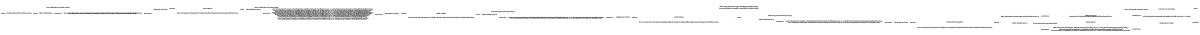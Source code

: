 digraph IKE_RESPONDER{
rankdir = LR;
size = "8,5"
node [shape = circle, label="ike_responder_idle"] ike_responder_idle;
node [shape = circle, label="ike_responder_idle"] ike_responder_failed;
node [shape = circle, label="ike_responder_sa_init"] ike_responder_sa_init;
node [shape = circle, label="ike_responder_sa_init_request_wait"] ike_responder_sa_init_request_wait;
node [shape = circle, label="ike_responder_sa_init_response_sent"] ike_responder_sa_init_response_sent;
node [shape = circle, label="ike_responder_sa_init_done"] ike_responder_sa_init_done;
node [shape = circle, label="ike_responder_auth_1"] ike_responder_auth_1;
node [shape = circle, label="ike_responder_auth_1_request_wait"] ike_responder_auth_1_request_wait;
node [shape = circle, label="ike_responder_auth_1_response_sent"] ike_responder_auth_1_response_sent;
node [shape = circle, label="ike_responder_auth_1_done"] ike_responder_auth_1_done;
node [shape = circle, label="ike_responder_auth_2"] ike_responder_auth_2;
node [shape = circle, label="ike_responder_auth_2_request_wait"] ike_responder_auth_2_request_wait;
node [shape = circle, label="ike_responder_auth_2_response_sent"] ike_responder_auth_2_response_sent;
node [shape = circle, label="ike_responder_auth_2_done"] ike_responder_auth_2_done;
node [shape = circle, label="ike_responder_auth_3"] ike_responder_auth_3;
node [shape = circle, label="ike_responder_auth_3_request_wait"] ike_responder_auth_3_request_wait;
node [shape = circle, label="ike_responder_auth_3_response_sent"] ike_responder_auth_3_response_sent;
node [shape = circle, label="ike_responder_auth_3_done"] ike_responder_auth_3_done;
node [shape = circle, label="ike_responder_keepalive"] ike_responder_keepalive;
node [shape = circle, label="ike_responder_keepalive_request_sent"] ike_responder_keepalive_request_sent;
node [shape = circle, label="ike_responder_keepalive_response_wait"] ike_responder_keepalive_response_wait;
node [shape = circle, label="ike_responder_keepalive_request_wait"] ike_responder_keepalive_request_wait;
node [shape = circle, label="ike_responder_keepalive_response_sent"] ike_responder_keepalive_response_sent;
node [shape = circle, label="ike_responder_keepalive_done"] ike_responder_keepalive_done;

//initial_state: ike_responder_idle
//state variables: internal_ike_udp{send_ike_initiator_packet, send_ike_responder_packet, null}<null>; internal_ike_sip{child_sa_established, null}<null>; ike_exchange_start{true, false}<false>; my_retransmission_needed{true, false}<false>; role{requester, responder, null}<null>; dynamic_update_enabled{true, false}<false>; ike_sa_established{true, false}<false>; child_sa_established{true, false}<false>; my_last_sent_ike_msg{ike_sa_init, ike_auth_1, ike_auth_2, ike_auth_3, ike_keepalive, null}<null>; my_last_rcvd_ike_msg{ike_sa_init, ike_auth_1, ike_auth_2, ike_auth_3, ike_keepalive, null}<null>; my_last_sent_payload{configuration, certificate_and_authentication_and_eap-request-aka-challenge, authentication_eap-request-aka-challenge, eap-request-aka-challenge, eap-success, authentication, configuration_and_authentication, null}<null>; my_last_rcvd_payload{configuration, configuration_and_certreq, eap-response-aka-challenge, authentication, null}<null>;
//number variables: my_imid{0, 8}<0, ((my_imid+1) mod 8)>; my_rmid{0, 8}<0, ((my_rmid+1) mod 8)>; rnum{0, 3}<0, rnum+1>; iip{0, 5}<0, rcvd_src_addr>;
//define: check_other_rmid := (other_rmid=my_rmid); check_other_imid := (other_imid=((my_imid+1) mod 8)); check_retransmission := (other_imid=my_imid); check_trials := rnum>1;

// IKE_SA_INIT
ike_responder_idle -> ike_responder_sa_init [label = "internal_udp_ike=ready / internal_ike_udp=null, internal_ike_sip=null, ike_exchange_start=true, my_imid=0, my_rmid=0"]
ike_responder_sa_init -> ike_responder_sa_init_request_wait [label = "ike_exchange_start / ike_exchange_start=false, role=responder"]
ike_responder_sa_init_request_wait -> ike_responder_sa_init_response_sent [label = "other_imid=0 & internal_udp_ike=rcvd_ike_packet & rcvd_src_addr!=ue_uip & eip=ue_eip & other_last_sent_ike_msg=ike_sa_init / my_last_rcvd_ike_msg=ike_sa_init, my_last_rcvd_payload=null, dynamic_update_enabled=true, iip=rcvd_src_addr, ike_sa_established=true, internal_ike_udp=send_ike_responder_packet, my_last_sent_ike_msg=ike_sa_init, internal_udp_ike=null"]
ike_responder_sa_init_request_wait -> ike_responder_sa_init_response_sent [label = "other_imid=0 & internal_udp_ike=rcvd_ike_packet & rcvd_src_addr=ue_uip & other_last_sent_ike_msg=ike_sa_init / my_last_rcvd_ike_msg=ike_sa_init, my_last_rcvd_payload=null, iip=rcvd_src_addr, ike_sa_established=true, internal_ike_udp=send_ike_responder_packet, my_last_sent_ike_msg=ike_sa_init, internal_udp_ike=null"]
ike_responder_sa_init_request_wait -> ike_responder_sa_init_request_wait [label = "other_imid!=0 & internal_udp_ike=rcvd_ike_packet / other_retransmission_needed=true, internal_udp_ike=null"]
ike_responder_sa_init_response_sent -> ike_responder_sa_init_done [label = "internal_udp_ike=sent_ike_packet / role=null, internal_udp_ike=null"]

// IKE AUTH 1
ike_responder_sa_init_done -> ike_responder_auth_1 [label = "!ike_exchange_start / ike_exchange_start=true"]
ike_responder_auth_1 -> ike_responder_auth_1_request_wait [label = "ike_exchange_start / ike_exchange_start=false, role=responder, rnum=0"]
ike_responder_auth_1_request_wait -> ike_responder_sa_init_response_sent [label = "check_retransmission & internal_udp_ike=rcvd_ike_packet & other_last_sent_ike_msg=ike_sa_init / my_last_rcvd_ike_msg=ike_sa_init, my_last_rcvd_payload=null, internal_ike_udp=send_ike_responder_packet, my_last_sent_ike_msg=ike_sa_init, my_last_sent_payload=null, internal_udp_ike=null"]
// dynamic update enabled + cfgrequest/certreq -> cert/auth/eap-request-aka-challenge
ike_responder_auth_1_request_wait -> ike_responder_auth_1_response_sent [label = "check_other_imid & internal_udp_ike=rcvd_ike_packet & other_last_sent_ike_msg=ike_auth_1 & other_last_sent_payload=configuration_and_certreq & dynamic_update_enabled / my_last_rcvd_ike_msg=ike_auth_1, my_last_rcvd_payload=configuration, my_imid=((my_imid+1) mod 8), iip=rcvd_src_addr, internal_ike_udp=send_ike_responder_packet, my_last_sent_ike_msg=ike_auth_1, my_last_sent_payload=certificate_authentication_eap-request-aka-challenge, internal_udp_ike=null"]
// dynamic update enabled + cfgrequest/certreq -> auth/eap-request-aka-challenge
ike_responder_auth_1_request_wait -> ike_responder_auth_1_response_sent [label = "check_other_imid & internal_udp_ike=rcvd_ike_packet & other_last_sent_ike_msg=ike_auth_1 & other_last_sent_payload=configuration_and_certreq & dynamic_update_enabled / my_last_rcvd_ike_msg=ike_auth_1, my_last_rcvd_payload=configuration, my_imid=((my_imid+1) mod 8), iip=rcvd_src_addr, internal_ike_udp=send_ike_responder_packet, my_last_sent_ike_msg=ike_auth_1, my_last_sent_payload=authentication_eap-request-aka-challenge, internal_udp_ike=null"]
// dynamic update enabled + cfgrequest/certreq -> eap-request-aka-challenge
ike_responder_auth_1_request_wait -> ike_responder_auth_1_response_sent [label = "check_other_imid & internal_udp_ike=rcvd_ike_packet & other_last_sent_ike_msg=ike_auth_1 & other_last_sent_payload=configuration_and_certreq & dynamic_update_enabled / my_last_rcvd_ike_msg=ike_auth_1, my_last_rcvd_payload=configuration, my_imid=((my_imid+1) mod 8), iip=rcvd_src_addr, internal_ike_udp=send_ike_responder_packet, my_last_sent_ike_msg=ike_auth_1, my_last_sent_payload=eap-request-aka-challenge, internal_udp_ike=null"]
// !dynamic update enabled + cfgrequest/certreq -> cert/auth/eap-request-aka-challenge
ike_responder_auth_1_request_wait -> ike_responder_auth_1_response_sent [label = "check_other_imid & internal_udp_ike=rcvd_ike_packet & other_last_sent_ike_msg=ike_auth_1 & other_last_sent_payload=configuration_and_certreq & !dynamic_update_enabled / my_last_rcvd_ike_msg=ike_auth_1, my_last_rcvd_payload=configuration, my_imid=((my_imid+1) mod 8), iip=rcvd_src_addr, internal_ike_udp=send_ike_responder_packet, my_last_sent_ike_msg=ike_auth_1, my_last_sent_payload=certificate_authentication_eap-request-aka-challenge, internal_udp_ike=null"]
// !dynamic update enabled + cfgrequest/certreq -> auth/eap-request-aka-challenge
ike_responder_auth_1_request_wait -> ike_responder_auth_1_response_sent [label = "check_other_imid & internal_udp_ike=rcvd_ike_packet & other_last_sent_ike_msg=ike_auth_1 & other_last_sent_payload=configuration_and_certreq & !dynamic_update_enabled / my_last_rcvd_ike_msg=ike_auth_1, my_last_rcvd_payload=configuration, my_imid=((my_imid+1) mod 8), iip=rcvd_src_addr, internal_ike_udp=send_ike_responder_packet, my_last_sent_ike_msg=ike_auth_1, my_last_sent_payload=authentication_eap-request-aka-challenge, internal_udp_ike=null"]
// !dynamic update enabled + cfgrequest/certreq -> eap-request-aka-challenge
ike_responder_auth_1_request_wait -> ike_responder_auth_1_response_sent [label = "check_other_imid & internal_udp_ike=rcvd_ike_packet & other_last_sent_ike_msg=ike_auth_1 & other_last_sent_payload=configuration_and_certreq & !dynamic_update_enabled / my_last_rcvd_ike_msg=ike_auth_1, my_last_rcvd_payload=configuration, my_imid=((my_imid+1) mod 8), iip=rcvd_src_addr, internal_ike_udp=send_ike_responder_packet, my_last_sent_ike_msg=ike_auth_1, my_last_sent_payload=eap-request-aka-challenge, internal_udp_ike=null"]
// dynamic update enabled + cfgrequest -> auth/eap-request-aka-challenge
ike_responder_auth_1_request_wait -> ike_responder_auth_1_response_sent [label = "check_other_imid & internal_udp_ike=rcvd_ike_packet & other_last_sent_ike_msg=ike_auth_1 & other_last_sent_payload=configuration & dynamic_update_enabled / my_last_rcvd_ike_msg=ike_auth_1, my_last_rcvd_payload=configuration, my_imid=((my_imid+1) mod 8), internal_ike_udp=send_ike_responder_packet, my_last_sent_ike_msg=ike_auth_1, my_last_sent_payload=authentication_eap-request-aka-challenge, internal_udp_ike=null"]
// dynamic update enabled + cfgrequest -> eap-request-aka-challenge
ike_responder_auth_1_request_wait -> ike_responder_auth_1_response_sent [label = "check_other_imid & internal_udp_ike=rcvd_ike_packet & other_last_sent_ike_msg=ike_auth_1 & other_last_sent_payload=configuration & dynamic_update_enabled / my_last_rcvd_ike_msg=ike_auth_1, my_last_rcvd_payload=configuration, my_imid=((my_imid+1) mod 8), internal_ike_udp=send_ike_responder_packet, my_last_sent_ike_msg=ike_auth_1, my_last_sent_payload=eap-request-aka-challenge, internal_udp_ike=null"]
// dynamic update enabled + cfgrequest -> failed
ike_responder_auth_1_request_wait -> ike_responder_failed [label = "check_other_imid & internal_udp_ike=rcvd_ike_packet & other_last_sent_ike_msg=ike_auth_1 & other_last_sent_payload=configuration & dynamic_update_enabled / internal_udp_ike=null"]
// !dynamic update enabled + cfgrequest -> auth/eap-request-aka-challenge
ike_responder_auth_1_request_wait -> ike_responder_auth_1_response_sent [label = "check_other_imid & internal_udp_ike=rcvd_ike_packet & other_last_sent_ike_msg=ike_auth_1 & other_last_sent_payload=configuration & !dynamic_update_enabled / my_last_rcvd_ike_msg=ike_auth_1, my_last_rcvd_payload=configuration, my_imid=((my_imid+1) mod 8), internal_ike_udp=send_ike_responder_packet, my_last_sent_ike_msg=ike_auth_1, my_last_sent_payload=authentication_eap-request-aka-challenge, internal_udp_ike=null"]
// !dynamic update enabled + cfgrequest -> eap-request-aka-challenge
ike_responder_auth_1_request_wait -> ike_responder_auth_1_response_sent [label = "check_other_imid & internal_udp_ike=rcvd_ike_packet & other_last_sent_ike_msg=ike_auth_1 & other_last_sent_payload=configuration & !dynamic_update_enabled / my_last_rcvd_ike_msg=ike_auth_1, my_last_rcvd_payload=configuration, my_imid=((my_imid+1) mod 8), internal_ike_udp=send_ike_responder_packet, my_last_sent_ike_msg=ike_auth_1, my_last_sent_payload=eap-request-aka-challenge, internal_udp_ike=null"]
// !dynamic update enabled + cfgrequest -> failed
ike_responder_auth_1_request_wait -> ike_responder_failed [label = "check_other_imid & internal_udp_ike=rcvd_ike_packet & other_last_sent_ike_msg=ike_auth_1 & other_last_sent_payload=configuration & !dynamic_update_enabled / internal_udp_ike=null"]
ike_responder_auth_1_request_wait -> ike_responder_auth_1_request_wait [label = "!check_other_imid & internal_udp_ike=rcvd_ike_packet / other_retransmission_needed=true, internal_udp_ike=null"]
ike_responder_auth_1_response_sent -> ike_responder_auth_1_done [label = "internal_udp_ike=sent_ike_packet / role=null, internal_udp_ike=null"]

// IKE AUTH 2
ike_responder_auth_1_done -> ike_responder_auth_2 [label = "!ike_exchange_start / ike_exchange_start=true"]
ike_responder_auth_2 -> ike_responder_auth_2_request_wait [label = "ike_exchange_start / ike_exchange_start=false, role=responder, rnum=0"]
ike_responder_auth_2_request_wait -> ike_responder_auth_1_response_sent [label = "check_retransmission & internal_udp_ike=rcvd_ike_packet & other_last_sent_ike_msg=ike_auth_1 / my_last_rcvd_ike_msg=ike_auth_1, my_last_rcvd_payload=null, internal_ike_udp=send_ike_responder_packet, my_last_sent_ike_msg=ike_auth_1, my_last_sent_payload=eap-request-aka-challenge, internal_udp_ike=null"]
ike_responder_auth_2_request_wait -> ike_responder_auth_2_response_sent [label = "check_other_imid & internal_udp_ike=rcvd_ike_packet & other_last_sent_ike_msg=ike_auth_2 & other_last_sent_payload=eap-response-aka-challenge & dynamic_update_enabled / my_last_rcvd_ike_msg=ike_auth_2, my_last_rcvd_payload=eap-response-aka-challenge, my_imid=((my_imid+1) mod 8), iip=rcvd_src_addr, internal_ike_udp=send_ike_responder_packet, my_last_sent_ike_msg=ike_auth_2, my_last_sent_payload=eap_success, internal_udp_ike=null"]
ike_responder_auth_2_request_wait -> ike_responder_auth_2_response_sent [label = "check_other_imid & internal_udp_ike=rcvd_ike_packet & other_last_sent_ike_msg=ike_auth_2 & other_last_sent_payload=eap-response-aka-challenge & !dynamic_update_enabled / my_last_rcvd_ike_msg=ike_auth_2, my_last_rcvd_payload=eap-response-aka-challenge, my_imid=((my_imid+1) mod 8), internal_ike_udp=send_ike_responder_packet, my_last_sent_ike_msg=ike_auth_2, my_last_sent_payload=eap-success, internal_udp_ike=null"]
ike_responder_auth_2_request_wait -> ike_responder_auth_2_request_wait [label = "!check_other_imid & internal_udp_ike=rcvd_ike_packet / other_retransmission_needed=true, internal_udp_ike=null"]
ike_responder_auth_2_response_sent -> ike_responder_auth_2_done [label = "internal_udp_ike=sent_ike_packet / role=null, internal_udp_ike=null"]

// IKE AUTH 3
ike_responder_auth_2_done -> ike_responder_auth_3 [label = "!ike_exchange_start / ike_exchange_start=true"]
ike_responder_auth_3 -> ike_responder_auth_3_request_wait [label = "ike_exchange_start / ike_exchange_start=false, role=responder, rnum=0"]
ike_responder_auth_3_request_wait -> ike_responder_auth_2_response_sent [label = "check_retransmission & internal_udp_ike=rcvd_ike_packet & other_last_sent_ike_msg=ike_auth_2 & other_last_sent_payload=eap-response-aka-challenge / my_last_rcvd_ike_msg=ike_auth_2, my_last_rcvd_payload=eap-response-aka-challenge, internal_ike_udp=send_ike_responder_packet, my_last_sent_ike_msg=ike_auth_2, my_last_sent_payload=eap-success, internal_udp_ike=null"]
ike_responder_auth_3_request_wait -> ike_responder_auth_3_response_sent [label = "check_other_imid & internal_udp_ike=rcvd_ike_packet & other_last_sent_ike_msg=ike_auth_3 & other_last_sent_payload=authentication & dynamic_update_enabled / my_last_rcvd_ike_msg=ike_auth_3, my_last_rcvd_payload=authentication, my_imid=((my_imid+1) mod 8), iip=rcvd_src_addr, child_sa_established=true, internal_ike_udp=send_ike_responder_packet, my_last_sent_ike_msg=ike_auth_3 & my_last_sent_payload=authentication, internal_udp_ike=null"]
ike_responder_auth_3_request_wait -> ike_responder_auth_3_response_sent [label = "check_other_imid & internal_udp_ike=rcvd_ike_packet & other_last_sent_ike_msg=ike_auth_3 & other_last_sent_payload=authentication & !dynamic_update_enabled / my_last_rcvd_ike_msg=ike_auth_3, my_last_rcvd_payload=authentication, my_imid=((my_imid+1) mod 8), child_sa_established=true, internal_ike_udp=send_ike_responder_packet, my_last_sent_ike_msg=ike_auth_3, my_last_sent_payload=authentication, internal_udp_ike=null"]
ike_responder_auth_3_request_wait -> ike_responder_auth_3_request_wait [label = "!check_other_imid & internal_udp_ike=rcvd_ike_packet / other_retransmission_needed=true, internal_udp_ike=null"]
ike_responder_auth_3_response_sent -> ike_responder_auth_3_done [label = "internal_udp_ike=sent_ike_packet / role=null, internal_udp_ike=null"]

// IKE Keepalive
ike_responder_auth_3_done -> ike_responder_keepalive [label = "ike_sa_established & child_sa_established / internal_ike_sip=child_sa_established"]
ike_responder_keepalive_done -> ike_responder_keepalive [label = "!ike_exchange_start / ike_exchange_start=true"]
ike_responder_keepalive -> ike_responder_keepalive_request_wait [label = "ike_exchange_start / ike_exchange_start=false, role=responder, rnum=0"]
ike_responder_keepalive_request_wait -> ike_responder_auth_3_response_sent [label = "check_retransmission & internal_udp_ike=rcvd_ike_packet & other_last_sent_ike_msg=ike_auth_3 & other_last_sent_payload=authentication / my_last_rcvd_ike_msg=ike_auth_3, my_last_rcvd_payload=authentication, internal_ike_udp=send_ike_responder_packet, my_last_sent_ike_msg=ike_auth_3, my_last_sent_payload=authentication, internal_udp_ike=null"]
ike_responder_keepalive_request_wait -> ike_responder_keepalive_response_sent [label = "check_retransmission & internal_udp_ike=rcvd_ike_packet & other_last_sent_ike_msg=ike_keepalive / my_last_rcvd_ike_msg=ike_keepalive, my_last_rcvd_payload=null, internal_ike_udp=send_ike_responder_packet, my_last_sent_ike_msg=ike_keepalive, my_last_sent_payload=null, internal_udp_ike=null"]
ike_responder_keepalive_request_wait -> ike_responder_keepalive_response_sent [label = "check_other_imid & internal_udp_ike=rcvd_ike_packet & other_last_sent_ike_msg=ike_keepalive & dynamic_update_enabled / my_last_rcvd_ike_msg=ike_keepalive, my_last_rcvd_payload=null, my_imid=((my_imid+1) mod 8), iip=rcvd_src_addr, internal_ike_udp=send_ike_responder_packet, my_last_sent_ike_msg=ike_keepalive, my_last_sent_payload=null, internal_udp_ike=null"]
ike_responder_keepalive_request_wait -> ike_responder_keepalive_response_sent [label = "check_other_imid & internal_udp_ike=rcvd_ike_packet & other_last_sent_ike_msg=ike_keepalive & !dynamic_update_enabled / my_last_rcvd_ike_msg=ike_keepalive, my_last_rcvd_payload=null, my_imid=((my_imid+1) mod 8), internal_ike_udp=send_ike_responder_packet, my_last_sent_ike_msg=ike_keepalive, my_last_sent_payload=null, internal_udp_ike=null"]
ike_responder_keepalive_request_wait -> ike_responder_keepalive_request_wait [label = "!check_other_imid & internal_udp_ike=rcvd_ike_packet / other_retransmission_needed=true, internal_udp_ike=null"]
ike_responder_keepalive_response_sent -> ike_responder_keepalive_done [label = "internal_udp_ike=sent_ike_packet / role=null, internal_udp_ike=null"]

ike_responder_keepalive -> ike_responder_keepalive_request_sent [label = "ike_exchange_start / internal_ike_udp=send_ike_responder_packet, my_last_sent_ike_msg=ike_keepalive, my_last_sent_payload=null, ike_exchange_start=false, role=requester, rnum=0"]
ike_responder_keepalive_request_sent -> ike_responder_keepalive_response_wait [label = "internal_udp_ike=sent_ike_packet / internal_udp_ike=null"]
ike_responder_keepalive_response_wait -> ike_responder_keepalive_request_sent [label = "my_retransmission_needed & check_trials / internal_ike_udp=send_ike_responder_packet, my_last_sent_ike_msg=ike_keepalive, my_last_sent_payload=null, my_retransmission_needed=false, rnum=rnum+1"]
ike_responder_keepalive_response_wait -> ike_responder_failed [label = "my_retransmission_needed & !check_trials / my_retransmission_needed=false"]
ike_responder_keepalive_response_wait -> ike_responder_keepalive_response_wait [label = "!check_other_rmid & internal_udp_ike=rcvd_ike_packet / my_retransmission_needed=true, internal_udp_ike=null"]
ike_responder_keepalive_response_wait -> ike_responder_keepalive_done [label = "check_other_rmid & internal_udp_ike=rcvd_ike_packet & other_last_sent_ike_msg=ike_keepalive / my_last_rcvd_ike_msg=ike_keepalive, my_last_rcvd_payload=null, role=null, my_rmid=((my_rmid+1) mod 8), internal_udp_ike=null"]

}
